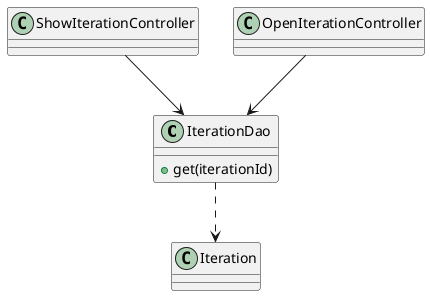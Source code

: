 @startuml
	class IterationDao {
	+get(iterationId)
	}

	ShowIterationController --> IterationDao
	OpenIterationController --> IterationDao
	IterationDao ..> Iteration
@enduml
